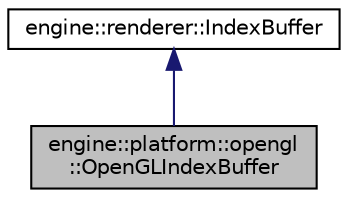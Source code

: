 digraph "engine::platform::opengl::OpenGLIndexBuffer"
{
  edge [fontname="Helvetica",fontsize="10",labelfontname="Helvetica",labelfontsize="10"];
  node [fontname="Helvetica",fontsize="10",shape=record];
  Node2 [label="engine::platform::opengl\l::OpenGLIndexBuffer",height=0.2,width=0.4,color="black", fillcolor="grey75", style="filled", fontcolor="black"];
  Node3 -> Node2 [dir="back",color="midnightblue",fontsize="10",style="solid",fontname="Helvetica"];
  Node3 [label="engine::renderer::IndexBuffer",height=0.2,width=0.4,color="black", fillcolor="white", style="filled",URL="$classengine_1_1renderer_1_1IndexBuffer.html"];
}
